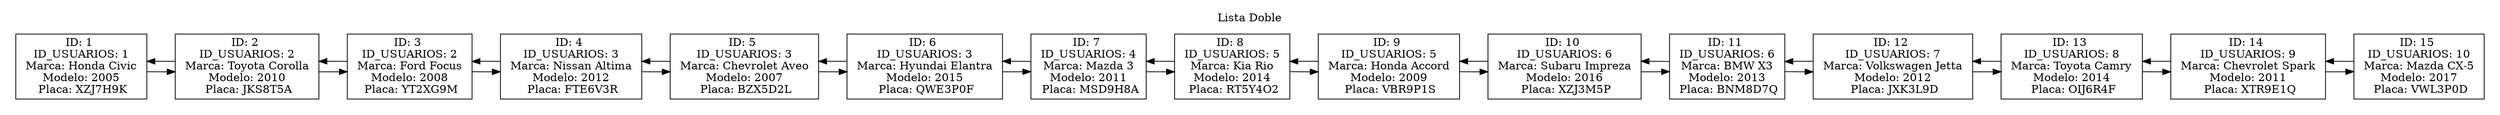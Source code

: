 digraph {
	node[shape=record];
	graph[pencolor=transparent];
	rankdir=LR;
	subgraph cluster_0{
		label = "Lista Doble";
			n0 [label = "{ID: 1 \n ID_USUARIOS: 1 \n Marca: Honda Civic \n Modelo: 2005 \n Placa: XZJ7H9K}"];
			n1 [label = "{ID: 2 \n ID_USUARIOS: 2 \n Marca: Toyota Corolla \n Modelo: 2010 \n Placa: JKS8T5A}"];
			n2 [label = "{ID: 3 \n ID_USUARIOS: 2 \n Marca: Ford Focus \n Modelo: 2008 \n Placa: YT2XG9M}"];
			n3 [label = "{ID: 4 \n ID_USUARIOS: 3 \n Marca: Nissan Altima \n Modelo: 2012 \n Placa: FTE6V3R}"];
			n4 [label = "{ID: 5 \n ID_USUARIOS: 3 \n Marca: Chevrolet Aveo \n Modelo: 2007 \n Placa: BZX5D2L}"];
			n5 [label = "{ID: 6 \n ID_USUARIOS: 3 \n Marca: Hyundai Elantra \n Modelo: 2015 \n Placa: QWE3P0F}"];
			n6 [label = "{ID: 7 \n ID_USUARIOS: 4 \n Marca: Mazda 3 \n Modelo: 2011 \n Placa: MSD9H8A}"];
			n7 [label = "{ID: 8 \n ID_USUARIOS: 5 \n Marca: Kia Rio \n Modelo: 2014 \n Placa: RT5Y4O2}"];
			n8 [label = "{ID: 9 \n ID_USUARIOS: 5 \n Marca: Honda Accord \n Modelo: 2009 \n Placa: VBR9P1S}"];
			n9 [label = "{ID: 10 \n ID_USUARIOS: 6 \n Marca: Subaru Impreza \n Modelo: 2016 \n Placa: XZJ3M5P}"];
			n10 [label = "{ID: 11 \n ID_USUARIOS: 6 \n Marca: BMW X3 \n Modelo: 2013 \n Placa: BNM8D7Q}"];
			n11 [label = "{ID: 12 \n ID_USUARIOS: 7 \n Marca: Volkswagen Jetta \n Modelo: 2012 \n Placa: JXK3L9D}"];
			n12 [label = "{ID: 13 \n ID_USUARIOS: 8 \n Marca: Toyota Camry \n Modelo: 2014 \n Placa: OIJ6R4F}"];
			n13 [label = "{ID: 14 \n ID_USUARIOS: 9 \n Marca: Chevrolet Spark \n Modelo: 2011 \n Placa: XTR9E1Q}"];
			n14 [label = "{ID: 15 \n ID_USUARIOS: 10 \n Marca: Mazda CX-5 \n Modelo: 2017 \n Placa: VWL3P0D}"];
			n0->n1;
			n1->n2;
			n1->n0;
			n2->n3;
			n2->n1;
			n3->n4;
			n3->n2;
			n4->n5;
			n4->n3;
			n5->n6;
			n5->n4;
			n6->n7;
			n6->n5;
			n7->n8;
			n7->n6;
			n8->n9;
			n8->n7;
			n9->n10;
			n9->n8;
			n10->n11;
			n10->n9;
			n11->n12;
			n11->n10;
			n12->n13;
			n12->n11;
			n13->n14;
			n13->n12;
			n14->n13;
		}
}
